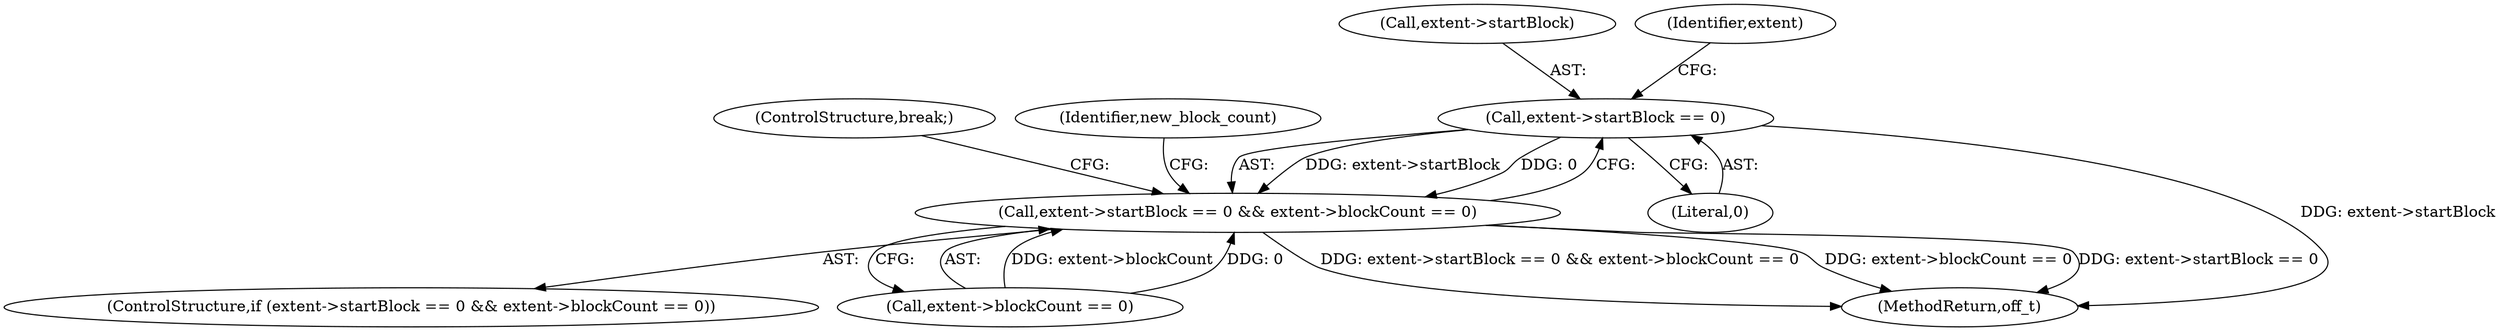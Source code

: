 digraph "0_Chrome_23cbfc1d685fa7389e88588584e02786820d4d26_4@pointer" {
"1000152" [label="(Call,extent->startBlock == 0)"];
"1000151" [label="(Call,extent->startBlock == 0 && extent->blockCount == 0)"];
"1000157" [label="(Call,extent->blockCount == 0)"];
"1000153" [label="(Call,extent->startBlock)"];
"1000150" [label="(ControlStructure,if (extent->startBlock == 0 && extent->blockCount == 0))"];
"1000151" [label="(Call,extent->startBlock == 0 && extent->blockCount == 0)"];
"1000152" [label="(Call,extent->startBlock == 0)"];
"1000162" [label="(ControlStructure,break;)"];
"1000156" [label="(Literal,0)"];
"1000165" [label="(Identifier,new_block_count)"];
"1000159" [label="(Identifier,extent)"];
"1000227" [label="(MethodReturn,off_t)"];
"1000152" -> "1000151"  [label="AST: "];
"1000152" -> "1000156"  [label="CFG: "];
"1000153" -> "1000152"  [label="AST: "];
"1000156" -> "1000152"  [label="AST: "];
"1000159" -> "1000152"  [label="CFG: "];
"1000151" -> "1000152"  [label="CFG: "];
"1000152" -> "1000227"  [label="DDG: extent->startBlock"];
"1000152" -> "1000151"  [label="DDG: extent->startBlock"];
"1000152" -> "1000151"  [label="DDG: 0"];
"1000151" -> "1000150"  [label="AST: "];
"1000151" -> "1000157"  [label="CFG: "];
"1000157" -> "1000151"  [label="AST: "];
"1000162" -> "1000151"  [label="CFG: "];
"1000165" -> "1000151"  [label="CFG: "];
"1000151" -> "1000227"  [label="DDG: extent->startBlock == 0 && extent->blockCount == 0"];
"1000151" -> "1000227"  [label="DDG: extent->blockCount == 0"];
"1000151" -> "1000227"  [label="DDG: extent->startBlock == 0"];
"1000157" -> "1000151"  [label="DDG: extent->blockCount"];
"1000157" -> "1000151"  [label="DDG: 0"];
}
